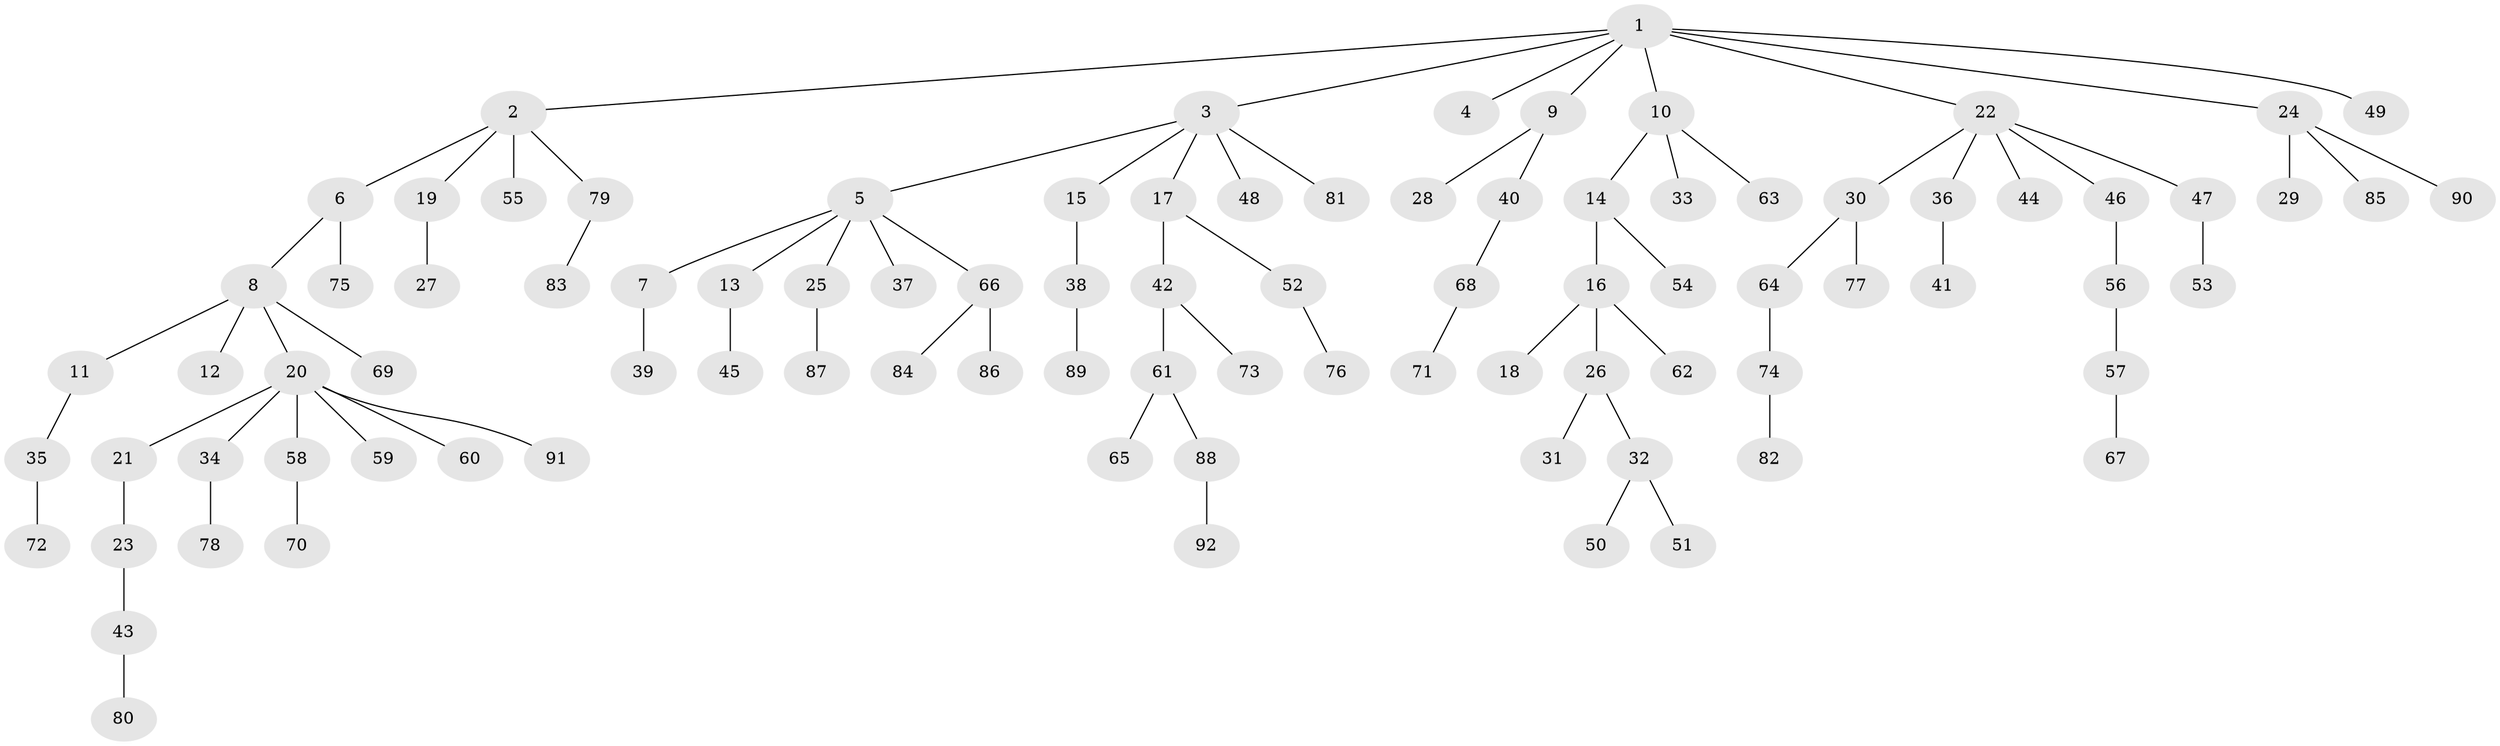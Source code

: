 // Generated by graph-tools (version 1.1) at 2025/02/03/09/25 03:02:31]
// undirected, 92 vertices, 91 edges
graph export_dot {
graph [start="1"]
  node [color=gray90,style=filled];
  1;
  2;
  3;
  4;
  5;
  6;
  7;
  8;
  9;
  10;
  11;
  12;
  13;
  14;
  15;
  16;
  17;
  18;
  19;
  20;
  21;
  22;
  23;
  24;
  25;
  26;
  27;
  28;
  29;
  30;
  31;
  32;
  33;
  34;
  35;
  36;
  37;
  38;
  39;
  40;
  41;
  42;
  43;
  44;
  45;
  46;
  47;
  48;
  49;
  50;
  51;
  52;
  53;
  54;
  55;
  56;
  57;
  58;
  59;
  60;
  61;
  62;
  63;
  64;
  65;
  66;
  67;
  68;
  69;
  70;
  71;
  72;
  73;
  74;
  75;
  76;
  77;
  78;
  79;
  80;
  81;
  82;
  83;
  84;
  85;
  86;
  87;
  88;
  89;
  90;
  91;
  92;
  1 -- 2;
  1 -- 3;
  1 -- 4;
  1 -- 9;
  1 -- 10;
  1 -- 22;
  1 -- 24;
  1 -- 49;
  2 -- 6;
  2 -- 19;
  2 -- 55;
  2 -- 79;
  3 -- 5;
  3 -- 15;
  3 -- 17;
  3 -- 48;
  3 -- 81;
  5 -- 7;
  5 -- 13;
  5 -- 25;
  5 -- 37;
  5 -- 66;
  6 -- 8;
  6 -- 75;
  7 -- 39;
  8 -- 11;
  8 -- 12;
  8 -- 20;
  8 -- 69;
  9 -- 28;
  9 -- 40;
  10 -- 14;
  10 -- 33;
  10 -- 63;
  11 -- 35;
  13 -- 45;
  14 -- 16;
  14 -- 54;
  15 -- 38;
  16 -- 18;
  16 -- 26;
  16 -- 62;
  17 -- 42;
  17 -- 52;
  19 -- 27;
  20 -- 21;
  20 -- 34;
  20 -- 58;
  20 -- 59;
  20 -- 60;
  20 -- 91;
  21 -- 23;
  22 -- 30;
  22 -- 36;
  22 -- 44;
  22 -- 46;
  22 -- 47;
  23 -- 43;
  24 -- 29;
  24 -- 85;
  24 -- 90;
  25 -- 87;
  26 -- 31;
  26 -- 32;
  30 -- 64;
  30 -- 77;
  32 -- 50;
  32 -- 51;
  34 -- 78;
  35 -- 72;
  36 -- 41;
  38 -- 89;
  40 -- 68;
  42 -- 61;
  42 -- 73;
  43 -- 80;
  46 -- 56;
  47 -- 53;
  52 -- 76;
  56 -- 57;
  57 -- 67;
  58 -- 70;
  61 -- 65;
  61 -- 88;
  64 -- 74;
  66 -- 84;
  66 -- 86;
  68 -- 71;
  74 -- 82;
  79 -- 83;
  88 -- 92;
}
